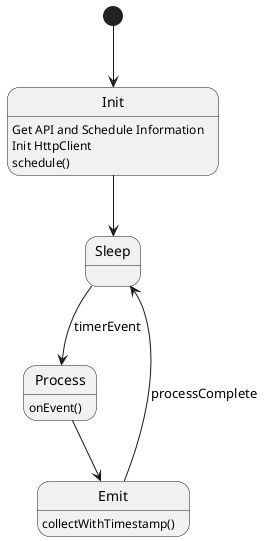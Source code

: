 @startuml

[*] --> Init
Init: Get API and Schedule Information
Init: Init HttpClient
Init: schedule()

Init --> Sleep

Sleep --> Process : timerEvent
Process : onEvent()

Process --> Emit
Emit : collectWithTimestamp()

Emit --> Sleep : processComplete

@enduml
